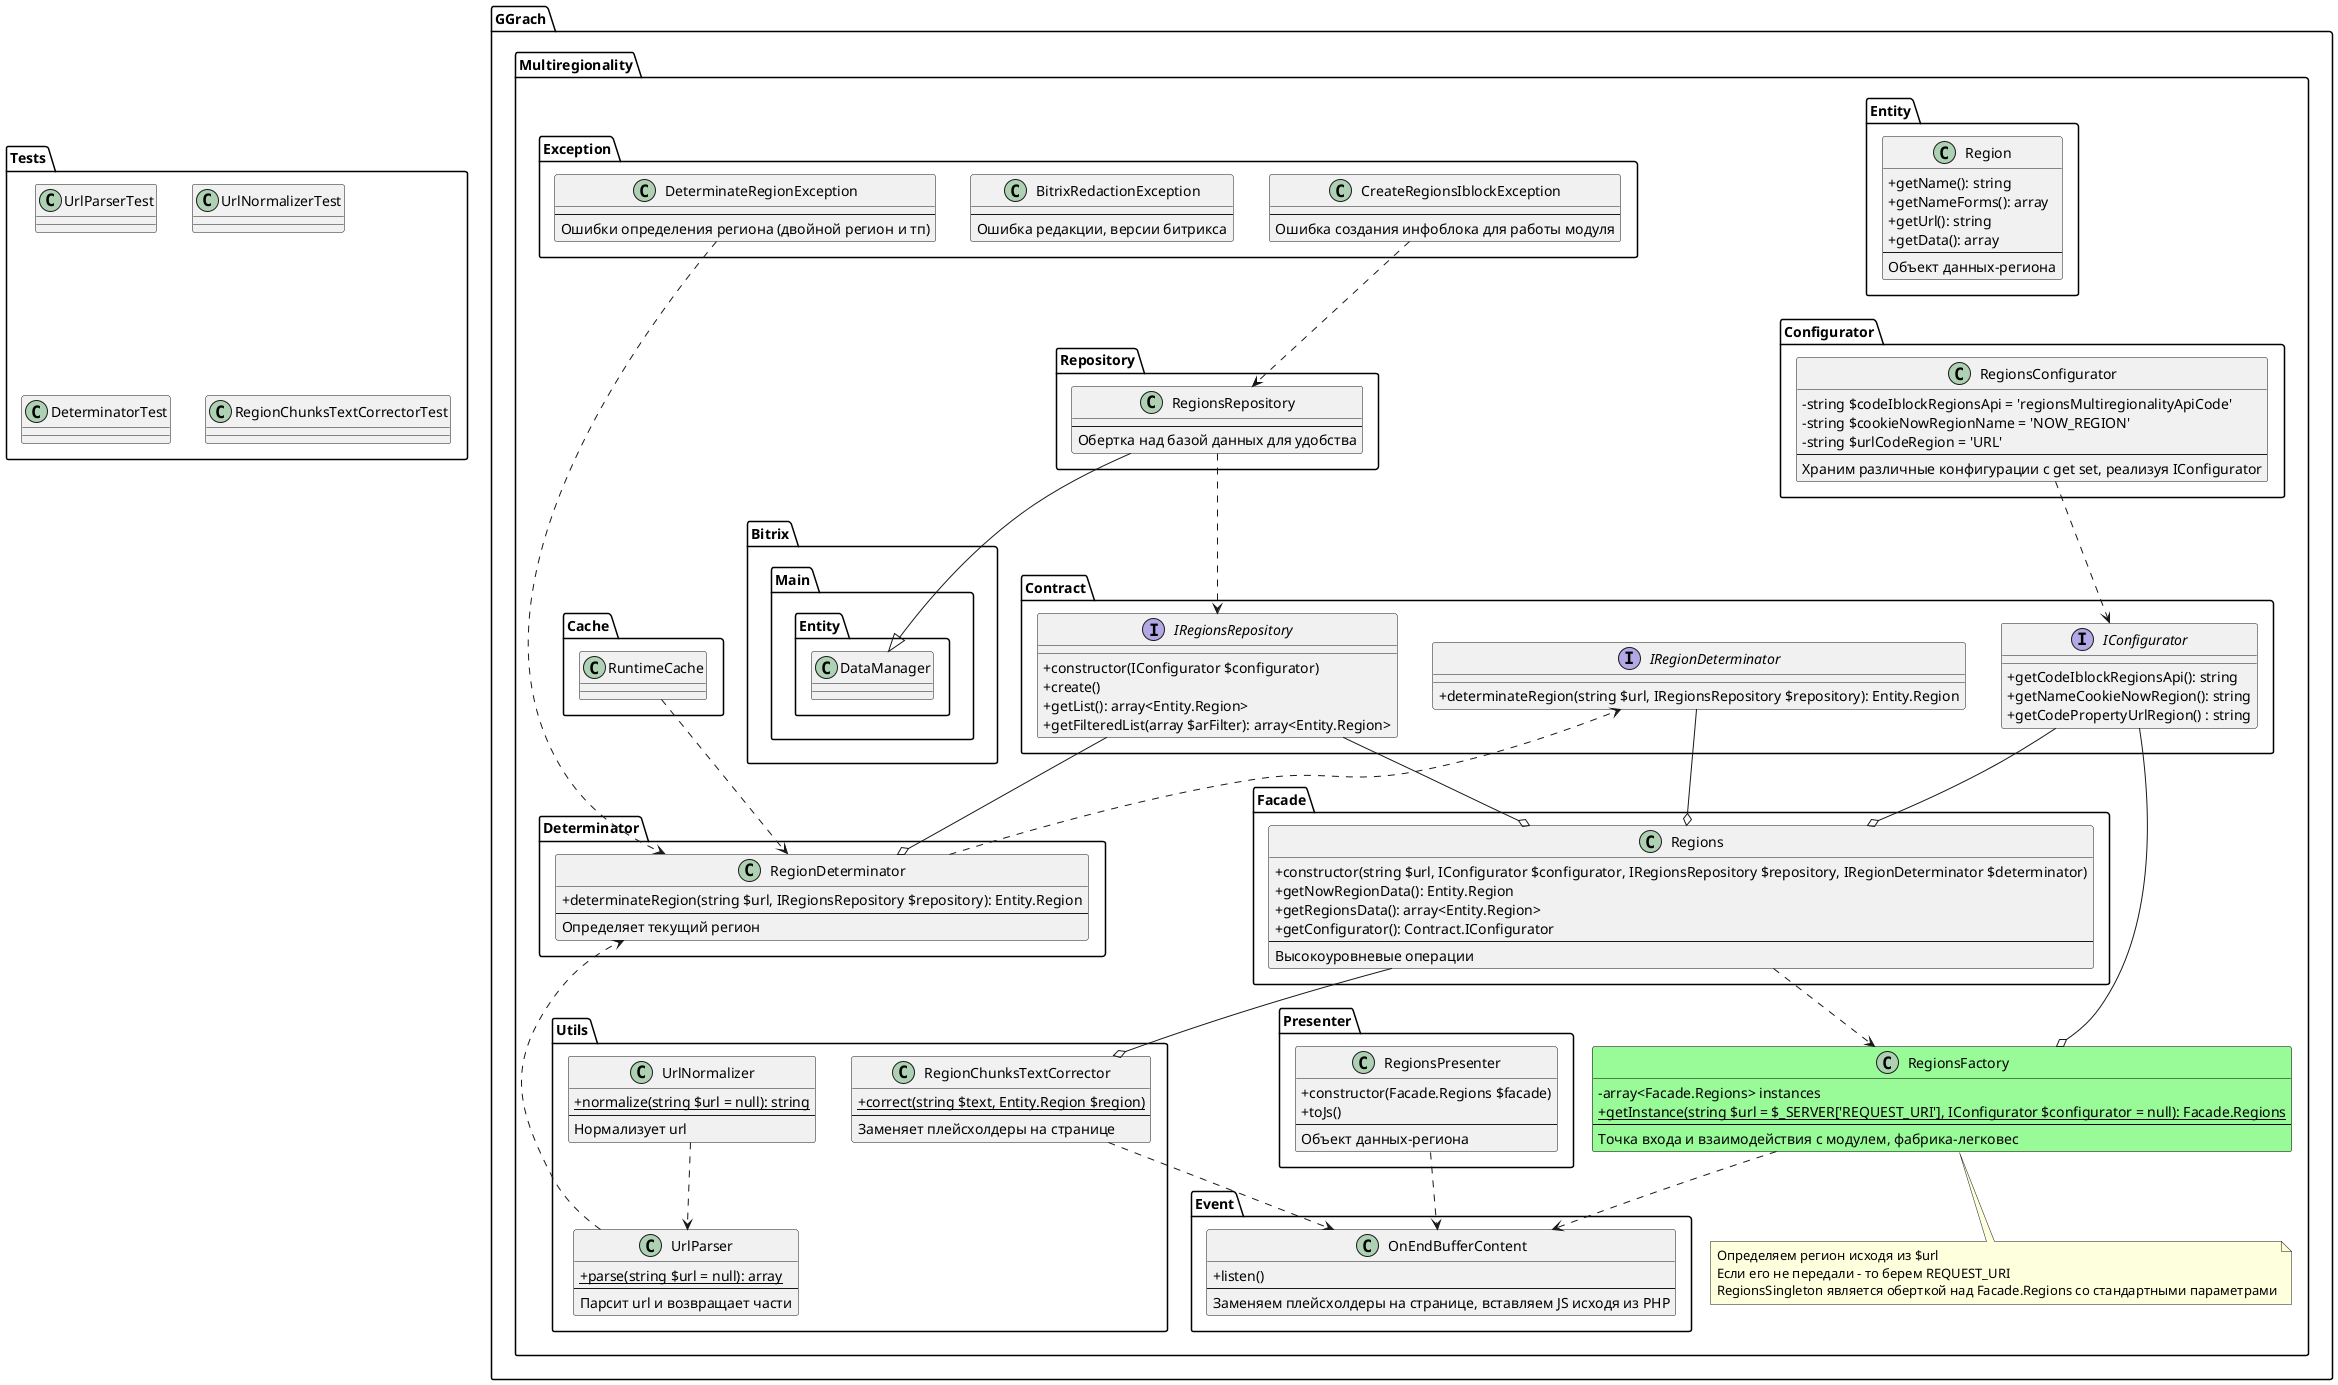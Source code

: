 @startuml

skinparam classAttributeIconSize 0

package Tests {
    class UrlParserTest {
    }

    class UrlNormalizerTest {
    }

    class DeterminatorTest {
    }

    class RegionChunksTextCorrectorTest {
    }
}

package GGrach.Multiregionality {

    class RegionsFactory #palegreen ##black {
        - array<Facade.Regions> instances
        + {static} getInstance(string $url = $_SERVER['REQUEST_URI'], IConfigurator $configurator = null): Facade.Regions
        ---
        Точка входа и взаимодействия с модулем, фабрика-легковес
    }

    note bottom of RegionsFactory
        Определяем регион исходя из $url
        Если его не передали - то берем REQUEST_URI
        RegionsSingleton является оберткой над Facade.Regions со стандартными параметрами
    end note

    namespace Entity {
        class Region {
            + getName(): string
            + getNameForms(): array
            + getUrl(): string
            + getData(): array
            ---
            Объект данных-региона
        }
    }

    namespace Presenter {
        class RegionsPresenter {
            + constructor(Facade.Regions $facade)
            + toJs()
            ---
            Объект данных-региона
        }
    }

    namespace Exception {
        class CreateRegionsIblockException {
            ---
            Ошибка создания инфоблока для работы модуля
        }

        class BitrixRedactionException {
            ---
            Ошибка редакции, версии битрикса
        }

        class DeterminateRegionException {
            ---
            Ошибки определения региона (двойной регион и тп)
        }
    }

    namespace Cache {
        class RuntimeCache {
        }
    }

    namespace Contract {
        interface IRegionDeterminator {
            + determinateRegion(string $url, IRegionsRepository $repository): Entity.Region
        }
        interface IRegionsRepository {
            +constructor(IConfigurator $configurator)
            +create()
            +getList(): array<Entity.Region>
            +getFilteredList(array $arFilter): array<Entity.Region>
        }
        interface IConfigurator {
            + getCodeIblockRegionsApi(): string
            + getNameCookieNowRegion(): string
            + getCodePropertyUrlRegion() : string
        }
    }

    namespace Configurator {
        class RegionsConfigurator {
            - string $codeIblockRegionsApi = 'regionsMultiregionalityApiCode'
            - string $cookieNowRegionName = 'NOW_REGION'
            - string $urlCodeRegion = 'URL'
            ---
            Храним различные конфигурации с get set, реализуя IConfigurator
        }
    }

    namespace Event {
        class OnEndBufferContent {
            +listen()
            ---
            Заменяем плейсхолдеры на странице, вставляем JS исходя из PHP
        }
    }

    namespace Repository {
        class RegionsRepository {
            ---
            Обертка над базой данных для удобства
        }
    }

    namespace Utils {
        class UrlParser {
            + {static} parse(string $url = null): array
            ---
            Парсит url и возвращает части
        }

        class UrlNormalizer {
            + {static} normalize(string $url = null): string
            ---
            Нормализует url
        }

        class RegionChunksTextCorrector {
            + {static} correct(string $text, Entity.Region $region)
            ---
            Заменяет плейсхолдеры на странице
        }
    }

    namespace Determinator {
        class RegionDeterminator {
            + determinateRegion(string $url, IRegionsRepository $repository): Entity.Region
            ---
            Определяет текущий регион
        }
    }

    namespace Facade {
        class Regions {
            + constructor(string $url, IConfigurator $configurator, IRegionsRepository $repository, IRegionDeterminator $determinator)
            + getNowRegionData(): Entity.Region
            + getRegionsData(): array<Entity.Region>
            + getConfigurator(): Contract.IConfigurator
            ---
            Высокоуровневые операции
        }
    }

    Exception.DeterminateRegionException ..>  Determinator.RegionDeterminator
    Exception.CreateRegionsIblockException ..>  Repository.RegionsRepository

    Utils.UrlNormalizer ..>  Utils.UrlParser
    Utils.UrlParser ..>  Determinator.RegionDeterminator
    Utils.RegionChunksTextCorrector ..>  Event.OnEndBufferContent

    Presenter.RegionsPresenter ..>  Event.OnEndBufferContent

    Configurator.RegionsConfigurator ..>  Contract.IConfigurator

    Determinator.RegionDeterminator ..>  Contract.IRegionDeterminator
    
    Cache.RuntimeCache ..>  Determinator.RegionDeterminator

    Facade.Regions --o Utils.RegionChunksTextCorrector
    Facade.Regions ..> RegionsFactory

    Contract.IConfigurator --o Facade.Regions
    Contract.IConfigurator --o  RegionsFactory

    Contract.IRegionsRepository --o Determinator.RegionDeterminator 
    Contract.IRegionsRepository --o  Facade.Regions

    Contract.IRegionDeterminator --o  Facade.Regions

    Repository.RegionsRepository --|> Bitrix.Main.Entity.DataManager
    Repository.RegionsRepository ..>  Contract.IRegionsRepository

    RegionsFactory ..>  Event.OnEndBufferContent
}

@enduml
